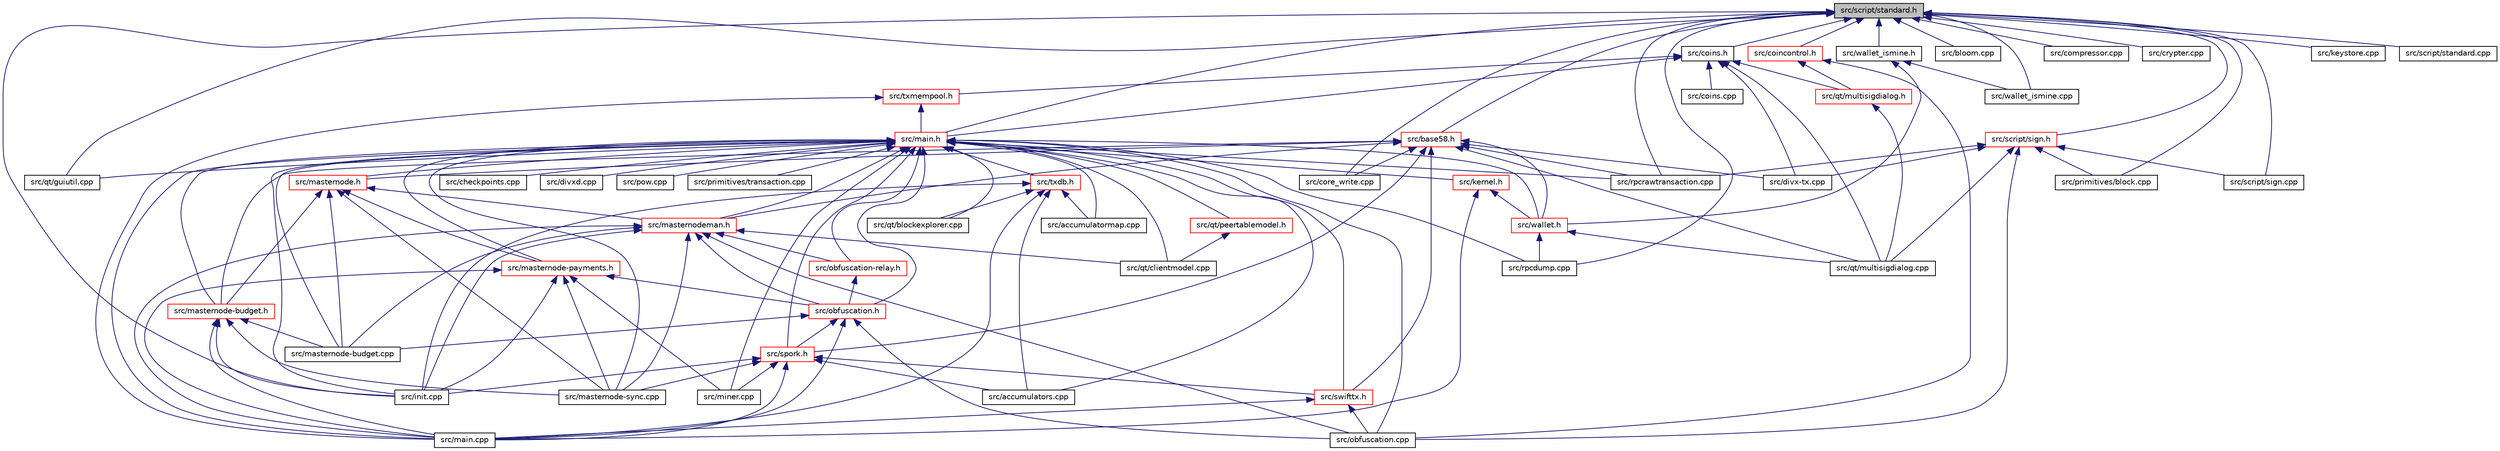 digraph "src/script/standard.h"
{
  edge [fontname="Helvetica",fontsize="10",labelfontname="Helvetica",labelfontsize="10"];
  node [fontname="Helvetica",fontsize="10",shape=record];
  Node44 [label="src/script/standard.h",height=0.2,width=0.4,color="black", fillcolor="grey75", style="filled", fontcolor="black"];
  Node44 -> Node45 [dir="back",color="midnightblue",fontsize="10",style="solid",fontname="Helvetica"];
  Node45 [label="src/coins.h",height=0.2,width=0.4,color="black", fillcolor="white", style="filled",URL="$coins_8h.html"];
  Node45 -> Node46 [dir="back",color="midnightblue",fontsize="10",style="solid",fontname="Helvetica"];
  Node46 [label="src/main.h",height=0.2,width=0.4,color="red", fillcolor="white", style="filled",URL="$main_8h.html"];
  Node46 -> Node47 [dir="back",color="midnightblue",fontsize="10",style="solid",fontname="Helvetica"];
  Node47 [label="src/accumulatormap.cpp",height=0.2,width=0.4,color="black", fillcolor="white", style="filled",URL="$accumulatormap_8cpp.html"];
  Node46 -> Node48 [dir="back",color="midnightblue",fontsize="10",style="solid",fontname="Helvetica"];
  Node48 [label="src/txdb.h",height=0.2,width=0.4,color="red", fillcolor="white", style="filled",URL="$txdb_8h.html"];
  Node48 -> Node47 [dir="back",color="midnightblue",fontsize="10",style="solid",fontname="Helvetica"];
  Node48 -> Node49 [dir="back",color="midnightblue",fontsize="10",style="solid",fontname="Helvetica"];
  Node49 [label="src/accumulators.cpp",height=0.2,width=0.4,color="black", fillcolor="white", style="filled",URL="$accumulators_8cpp.html"];
  Node48 -> Node50 [dir="back",color="midnightblue",fontsize="10",style="solid",fontname="Helvetica"];
  Node50 [label="src/init.cpp",height=0.2,width=0.4,color="black", fillcolor="white", style="filled",URL="$init_8cpp.html"];
  Node48 -> Node51 [dir="back",color="midnightblue",fontsize="10",style="solid",fontname="Helvetica"];
  Node51 [label="src/main.cpp",height=0.2,width=0.4,color="black", fillcolor="white", style="filled",URL="$main_8cpp.html"];
  Node48 -> Node52 [dir="back",color="midnightblue",fontsize="10",style="solid",fontname="Helvetica"];
  Node52 [label="src/qt/blockexplorer.cpp",height=0.2,width=0.4,color="black", fillcolor="white", style="filled",URL="$blockexplorer_8cpp.html"];
  Node46 -> Node49 [dir="back",color="midnightblue",fontsize="10",style="solid",fontname="Helvetica"];
  Node46 -> Node56 [dir="back",color="midnightblue",fontsize="10",style="solid",fontname="Helvetica"];
  Node56 [label="src/spork.h",height=0.2,width=0.4,color="red", fillcolor="white", style="filled",URL="$spork_8h.html"];
  Node56 -> Node49 [dir="back",color="midnightblue",fontsize="10",style="solid",fontname="Helvetica"];
  Node56 -> Node50 [dir="back",color="midnightblue",fontsize="10",style="solid",fontname="Helvetica"];
  Node56 -> Node51 [dir="back",color="midnightblue",fontsize="10",style="solid",fontname="Helvetica"];
  Node56 -> Node61 [dir="back",color="midnightblue",fontsize="10",style="solid",fontname="Helvetica"];
  Node61 [label="src/swifttx.h",height=0.2,width=0.4,color="red", fillcolor="white", style="filled",URL="$swifttx_8h.html"];
  Node61 -> Node51 [dir="back",color="midnightblue",fontsize="10",style="solid",fontname="Helvetica"];
  Node61 -> Node62 [dir="back",color="midnightblue",fontsize="10",style="solid",fontname="Helvetica"];
  Node62 [label="src/obfuscation.cpp",height=0.2,width=0.4,color="black", fillcolor="white", style="filled",URL="$obfuscation_8cpp.html"];
  Node56 -> Node104 [dir="back",color="midnightblue",fontsize="10",style="solid",fontname="Helvetica"];
  Node104 [label="src/masternode-sync.cpp",height=0.2,width=0.4,color="black", fillcolor="white", style="filled",URL="$masternode-sync_8cpp.html"];
  Node56 -> Node106 [dir="back",color="midnightblue",fontsize="10",style="solid",fontname="Helvetica"];
  Node106 [label="src/miner.cpp",height=0.2,width=0.4,color="black", fillcolor="white", style="filled",URL="$miner_8cpp.html"];
  Node46 -> Node109 [dir="back",color="midnightblue",fontsize="10",style="solid",fontname="Helvetica"];
  Node109 [label="src/obfuscation.h",height=0.2,width=0.4,color="red", fillcolor="white", style="filled",URL="$obfuscation_8h.html"];
  Node109 -> Node56 [dir="back",color="midnightblue",fontsize="10",style="solid",fontname="Helvetica"];
  Node109 -> Node51 [dir="back",color="midnightblue",fontsize="10",style="solid",fontname="Helvetica"];
  Node109 -> Node115 [dir="back",color="midnightblue",fontsize="10",style="solid",fontname="Helvetica"];
  Node115 [label="src/masternode-budget.cpp",height=0.2,width=0.4,color="black", fillcolor="white", style="filled",URL="$masternode-budget_8cpp.html"];
  Node109 -> Node62 [dir="back",color="midnightblue",fontsize="10",style="solid",fontname="Helvetica"];
  Node46 -> Node118 [dir="back",color="midnightblue",fontsize="10",style="solid",fontname="Helvetica"];
  Node118 [label="src/masternode-payments.h",height=0.2,width=0.4,color="red", fillcolor="white", style="filled",URL="$masternode-payments_8h.html"];
  Node118 -> Node109 [dir="back",color="midnightblue",fontsize="10",style="solid",fontname="Helvetica"];
  Node118 -> Node50 [dir="back",color="midnightblue",fontsize="10",style="solid",fontname="Helvetica"];
  Node118 -> Node51 [dir="back",color="midnightblue",fontsize="10",style="solid",fontname="Helvetica"];
  Node118 -> Node104 [dir="back",color="midnightblue",fontsize="10",style="solid",fontname="Helvetica"];
  Node118 -> Node106 [dir="back",color="midnightblue",fontsize="10",style="solid",fontname="Helvetica"];
  Node46 -> Node119 [dir="back",color="midnightblue",fontsize="10",style="solid",fontname="Helvetica"];
  Node119 [label="src/masternode.h",height=0.2,width=0.4,color="red", fillcolor="white", style="filled",URL="$masternode_8h.html"];
  Node119 -> Node118 [dir="back",color="midnightblue",fontsize="10",style="solid",fontname="Helvetica"];
  Node119 -> Node120 [dir="back",color="midnightblue",fontsize="10",style="solid",fontname="Helvetica"];
  Node120 [label="src/masternodeman.h",height=0.2,width=0.4,color="red", fillcolor="white", style="filled",URL="$masternodeman_8h.html"];
  Node120 -> Node109 [dir="back",color="midnightblue",fontsize="10",style="solid",fontname="Helvetica"];
  Node120 -> Node111 [dir="back",color="midnightblue",fontsize="10",style="solid",fontname="Helvetica"];
  Node111 [label="src/obfuscation-relay.h",height=0.2,width=0.4,color="red", fillcolor="white", style="filled",URL="$obfuscation-relay_8h.html"];
  Node111 -> Node109 [dir="back",color="midnightblue",fontsize="10",style="solid",fontname="Helvetica"];
  Node120 -> Node50 [dir="back",color="midnightblue",fontsize="10",style="solid",fontname="Helvetica"];
  Node120 -> Node51 [dir="back",color="midnightblue",fontsize="10",style="solid",fontname="Helvetica"];
  Node120 -> Node115 [dir="back",color="midnightblue",fontsize="10",style="solid",fontname="Helvetica"];
  Node120 -> Node104 [dir="back",color="midnightblue",fontsize="10",style="solid",fontname="Helvetica"];
  Node120 -> Node62 [dir="back",color="midnightblue",fontsize="10",style="solid",fontname="Helvetica"];
  Node120 -> Node121 [dir="back",color="midnightblue",fontsize="10",style="solid",fontname="Helvetica"];
  Node121 [label="src/qt/clientmodel.cpp",height=0.2,width=0.4,color="black", fillcolor="white", style="filled",URL="$clientmodel_8cpp.html"];
  Node119 -> Node122 [dir="back",color="midnightblue",fontsize="10",style="solid",fontname="Helvetica"];
  Node122 [label="src/masternode-budget.h",height=0.2,width=0.4,color="red", fillcolor="white", style="filled",URL="$masternode-budget_8h.html"];
  Node122 -> Node50 [dir="back",color="midnightblue",fontsize="10",style="solid",fontname="Helvetica"];
  Node122 -> Node51 [dir="back",color="midnightblue",fontsize="10",style="solid",fontname="Helvetica"];
  Node122 -> Node115 [dir="back",color="midnightblue",fontsize="10",style="solid",fontname="Helvetica"];
  Node122 -> Node104 [dir="back",color="midnightblue",fontsize="10",style="solid",fontname="Helvetica"];
  Node119 -> Node115 [dir="back",color="midnightblue",fontsize="10",style="solid",fontname="Helvetica"];
  Node119 -> Node104 [dir="back",color="midnightblue",fontsize="10",style="solid",fontname="Helvetica"];
  Node46 -> Node120 [dir="back",color="midnightblue",fontsize="10",style="solid",fontname="Helvetica"];
  Node46 -> Node127 [dir="back",color="midnightblue",fontsize="10",style="solid",fontname="Helvetica"];
  Node127 [label="src/kernel.h",height=0.2,width=0.4,color="red", fillcolor="white", style="filled",URL="$kernel_8h.html"];
  Node127 -> Node128 [dir="back",color="midnightblue",fontsize="10",style="solid",fontname="Helvetica"];
  Node128 [label="src/wallet.h",height=0.2,width=0.4,color="red", fillcolor="white", style="filled",URL="$wallet_8h.html"];
  Node128 -> Node71 [dir="back",color="midnightblue",fontsize="10",style="solid",fontname="Helvetica"];
  Node71 [label="src/qt/multisigdialog.cpp",height=0.2,width=0.4,color="black", fillcolor="white", style="filled",URL="$multisigdialog_8cpp.html"];
  Node128 -> Node129 [dir="back",color="midnightblue",fontsize="10",style="solid",fontname="Helvetica"];
  Node129 [label="src/rpcdump.cpp",height=0.2,width=0.4,color="black", fillcolor="white", style="filled",URL="$rpcdump_8cpp.html"];
  Node127 -> Node51 [dir="back",color="midnightblue",fontsize="10",style="solid",fontname="Helvetica"];
  Node46 -> Node128 [dir="back",color="midnightblue",fontsize="10",style="solid",fontname="Helvetica"];
  Node46 -> Node111 [dir="back",color="midnightblue",fontsize="10",style="solid",fontname="Helvetica"];
  Node46 -> Node132 [dir="back",color="midnightblue",fontsize="10",style="solid",fontname="Helvetica"];
  Node132 [label="src/checkpoints.cpp",height=0.2,width=0.4,color="black", fillcolor="white", style="filled",URL="$checkpoints_8cpp.html"];
  Node46 -> Node133 [dir="back",color="midnightblue",fontsize="10",style="solid",fontname="Helvetica"];
  Node133 [label="src/divxd.cpp",height=0.2,width=0.4,color="black", fillcolor="white", style="filled",URL="$divxd_8cpp.html"];
  Node46 -> Node50 [dir="back",color="midnightblue",fontsize="10",style="solid",fontname="Helvetica"];
  Node46 -> Node122 [dir="back",color="midnightblue",fontsize="10",style="solid",fontname="Helvetica"];
  Node46 -> Node51 [dir="back",color="midnightblue",fontsize="10",style="solid",fontname="Helvetica"];
  Node46 -> Node61 [dir="back",color="midnightblue",fontsize="10",style="solid",fontname="Helvetica"];
  Node46 -> Node115 [dir="back",color="midnightblue",fontsize="10",style="solid",fontname="Helvetica"];
  Node46 -> Node104 [dir="back",color="midnightblue",fontsize="10",style="solid",fontname="Helvetica"];
  Node46 -> Node106 [dir="back",color="midnightblue",fontsize="10",style="solid",fontname="Helvetica"];
  Node46 -> Node62 [dir="back",color="midnightblue",fontsize="10",style="solid",fontname="Helvetica"];
  Node46 -> Node134 [dir="back",color="midnightblue",fontsize="10",style="solid",fontname="Helvetica"];
  Node134 [label="src/pow.cpp",height=0.2,width=0.4,color="black", fillcolor="white", style="filled",URL="$pow_8cpp.html"];
  Node46 -> Node135 [dir="back",color="midnightblue",fontsize="10",style="solid",fontname="Helvetica"];
  Node135 [label="src/primitives/transaction.cpp",height=0.2,width=0.4,color="black", fillcolor="white", style="filled",URL="$transaction_8cpp.html"];
  Node46 -> Node136 [dir="back",color="midnightblue",fontsize="10",style="solid",fontname="Helvetica"];
  Node136 [label="src/qt/peertablemodel.h",height=0.2,width=0.4,color="red", fillcolor="white", style="filled",URL="$peertablemodel_8h.html"];
  Node136 -> Node121 [dir="back",color="midnightblue",fontsize="10",style="solid",fontname="Helvetica"];
  Node46 -> Node52 [dir="back",color="midnightblue",fontsize="10",style="solid",fontname="Helvetica"];
  Node46 -> Node121 [dir="back",color="midnightblue",fontsize="10",style="solid",fontname="Helvetica"];
  Node46 -> Node73 [dir="back",color="midnightblue",fontsize="10",style="solid",fontname="Helvetica"];
  Node73 [label="src/qt/guiutil.cpp",height=0.2,width=0.4,color="black", fillcolor="white", style="filled",URL="$guiutil_8cpp.html"];
  Node46 -> Node129 [dir="back",color="midnightblue",fontsize="10",style="solid",fontname="Helvetica"];
  Node46 -> Node145 [dir="back",color="midnightblue",fontsize="10",style="solid",fontname="Helvetica"];
  Node145 [label="src/rpcrawtransaction.cpp",height=0.2,width=0.4,color="black", fillcolor="white", style="filled",URL="$rpcrawtransaction_8cpp.html"];
  Node45 -> Node150 [dir="back",color="midnightblue",fontsize="10",style="solid",fontname="Helvetica"];
  Node150 [label="src/txmempool.h",height=0.2,width=0.4,color="red", fillcolor="white", style="filled",URL="$txmempool_8h.html"];
  Node150 -> Node46 [dir="back",color="midnightblue",fontsize="10",style="solid",fontname="Helvetica"];
  Node150 -> Node51 [dir="back",color="midnightblue",fontsize="10",style="solid",fontname="Helvetica"];
  Node45 -> Node151 [dir="back",color="midnightblue",fontsize="10",style="solid",fontname="Helvetica"];
  Node151 [label="src/coins.cpp",height=0.2,width=0.4,color="black", fillcolor="white", style="filled",URL="$coins_8cpp.html"];
  Node45 -> Node152 [dir="back",color="midnightblue",fontsize="10",style="solid",fontname="Helvetica"];
  Node152 [label="src/divx-tx.cpp",height=0.2,width=0.4,color="black", fillcolor="white", style="filled",URL="$divx-tx_8cpp.html"];
  Node45 -> Node70 [dir="back",color="midnightblue",fontsize="10",style="solid",fontname="Helvetica"];
  Node70 [label="src/qt/multisigdialog.h",height=0.2,width=0.4,color="red", fillcolor="white", style="filled",URL="$multisigdialog_8h.html"];
  Node70 -> Node71 [dir="back",color="midnightblue",fontsize="10",style="solid",fontname="Helvetica"];
  Node45 -> Node71 [dir="back",color="midnightblue",fontsize="10",style="solid",fontname="Helvetica"];
  Node44 -> Node46 [dir="back",color="midnightblue",fontsize="10",style="solid",fontname="Helvetica"];
  Node44 -> Node153 [dir="back",color="midnightblue",fontsize="10",style="solid",fontname="Helvetica"];
  Node153 [label="src/base58.h",height=0.2,width=0.4,color="red", fillcolor="white", style="filled",URL="$base58_8h.html"];
  Node153 -> Node56 [dir="back",color="midnightblue",fontsize="10",style="solid",fontname="Helvetica"];
  Node153 -> Node119 [dir="back",color="midnightblue",fontsize="10",style="solid",fontname="Helvetica"];
  Node153 -> Node120 [dir="back",color="midnightblue",fontsize="10",style="solid",fontname="Helvetica"];
  Node153 -> Node128 [dir="back",color="midnightblue",fontsize="10",style="solid",fontname="Helvetica"];
  Node153 -> Node156 [dir="back",color="midnightblue",fontsize="10",style="solid",fontname="Helvetica"];
  Node156 [label="src/core_write.cpp",height=0.2,width=0.4,color="black", fillcolor="white", style="filled",URL="$core__write_8cpp.html"];
  Node153 -> Node152 [dir="back",color="midnightblue",fontsize="10",style="solid",fontname="Helvetica"];
  Node153 -> Node122 [dir="back",color="midnightblue",fontsize="10",style="solid",fontname="Helvetica"];
  Node153 -> Node61 [dir="back",color="midnightblue",fontsize="10",style="solid",fontname="Helvetica"];
  Node153 -> Node71 [dir="back",color="midnightblue",fontsize="10",style="solid",fontname="Helvetica"];
  Node153 -> Node145 [dir="back",color="midnightblue",fontsize="10",style="solid",fontname="Helvetica"];
  Node44 -> Node162 [dir="back",color="midnightblue",fontsize="10",style="solid",fontname="Helvetica"];
  Node162 [label="src/wallet_ismine.h",height=0.2,width=0.4,color="black", fillcolor="white", style="filled",URL="$wallet__ismine_8h.html"];
  Node162 -> Node128 [dir="back",color="midnightblue",fontsize="10",style="solid",fontname="Helvetica"];
  Node162 -> Node163 [dir="back",color="midnightblue",fontsize="10",style="solid",fontname="Helvetica"];
  Node163 [label="src/wallet_ismine.cpp",height=0.2,width=0.4,color="black", fillcolor="white", style="filled",URL="$wallet__ismine_8cpp.html"];
  Node44 -> Node164 [dir="back",color="midnightblue",fontsize="10",style="solid",fontname="Helvetica"];
  Node164 [label="src/bloom.cpp",height=0.2,width=0.4,color="black", fillcolor="white", style="filled",URL="$bloom_8cpp.html"];
  Node44 -> Node165 [dir="back",color="midnightblue",fontsize="10",style="solid",fontname="Helvetica"];
  Node165 [label="src/coincontrol.h",height=0.2,width=0.4,color="red", fillcolor="white", style="filled",URL="$coincontrol_8h.html"];
  Node165 -> Node62 [dir="back",color="midnightblue",fontsize="10",style="solid",fontname="Helvetica"];
  Node165 -> Node70 [dir="back",color="midnightblue",fontsize="10",style="solid",fontname="Helvetica"];
  Node44 -> Node166 [dir="back",color="midnightblue",fontsize="10",style="solid",fontname="Helvetica"];
  Node166 [label="src/compressor.cpp",height=0.2,width=0.4,color="black", fillcolor="white", style="filled",URL="$compressor_8cpp.html"];
  Node44 -> Node156 [dir="back",color="midnightblue",fontsize="10",style="solid",fontname="Helvetica"];
  Node44 -> Node167 [dir="back",color="midnightblue",fontsize="10",style="solid",fontname="Helvetica"];
  Node167 [label="src/crypter.cpp",height=0.2,width=0.4,color="black", fillcolor="white", style="filled",URL="$crypter_8cpp.html"];
  Node44 -> Node168 [dir="back",color="midnightblue",fontsize="10",style="solid",fontname="Helvetica"];
  Node168 [label="src/script/sign.h",height=0.2,width=0.4,color="red", fillcolor="white", style="filled",URL="$sign_8h.html"];
  Node168 -> Node152 [dir="back",color="midnightblue",fontsize="10",style="solid",fontname="Helvetica"];
  Node168 -> Node62 [dir="back",color="midnightblue",fontsize="10",style="solid",fontname="Helvetica"];
  Node168 -> Node169 [dir="back",color="midnightblue",fontsize="10",style="solid",fontname="Helvetica"];
  Node169 [label="src/primitives/block.cpp",height=0.2,width=0.4,color="black", fillcolor="white", style="filled",URL="$block_8cpp.html"];
  Node168 -> Node71 [dir="back",color="midnightblue",fontsize="10",style="solid",fontname="Helvetica"];
  Node168 -> Node145 [dir="back",color="midnightblue",fontsize="10",style="solid",fontname="Helvetica"];
  Node168 -> Node170 [dir="back",color="midnightblue",fontsize="10",style="solid",fontname="Helvetica"];
  Node170 [label="src/script/sign.cpp",height=0.2,width=0.4,color="black", fillcolor="white", style="filled",URL="$sign_8cpp.html"];
  Node44 -> Node50 [dir="back",color="midnightblue",fontsize="10",style="solid",fontname="Helvetica"];
  Node44 -> Node171 [dir="back",color="midnightblue",fontsize="10",style="solid",fontname="Helvetica"];
  Node171 [label="src/keystore.cpp",height=0.2,width=0.4,color="black", fillcolor="white", style="filled",URL="$keystore_8cpp.html"];
  Node44 -> Node169 [dir="back",color="midnightblue",fontsize="10",style="solid",fontname="Helvetica"];
  Node44 -> Node73 [dir="back",color="midnightblue",fontsize="10",style="solid",fontname="Helvetica"];
  Node44 -> Node129 [dir="back",color="midnightblue",fontsize="10",style="solid",fontname="Helvetica"];
  Node44 -> Node145 [dir="back",color="midnightblue",fontsize="10",style="solid",fontname="Helvetica"];
  Node44 -> Node170 [dir="back",color="midnightblue",fontsize="10",style="solid",fontname="Helvetica"];
  Node44 -> Node172 [dir="back",color="midnightblue",fontsize="10",style="solid",fontname="Helvetica"];
  Node172 [label="src/script/standard.cpp",height=0.2,width=0.4,color="black", fillcolor="white", style="filled",URL="$standard_8cpp.html"];
  Node44 -> Node163 [dir="back",color="midnightblue",fontsize="10",style="solid",fontname="Helvetica"];
}
